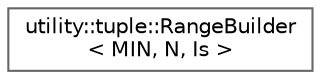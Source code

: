 digraph "类继承关系图"
{
 // LATEX_PDF_SIZE
  bgcolor="transparent";
  edge [fontname=Helvetica,fontsize=10,labelfontname=Helvetica,labelfontsize=10];
  node [fontname=Helvetica,fontsize=10,shape=box,height=0.2,width=0.4];
  rankdir="LR";
  Node0 [id="Node000000",label="utility::tuple::RangeBuilder\l\< MIN, N, Is \>",height=0.2,width=0.4,color="grey40", fillcolor="white", style="filled",URL="$structutility_1_1tuple_1_1_range_builder.html",tooltip="Collects internal details for generating index ranges [MIN, MAX) Declare primary template for index r..."];
}

